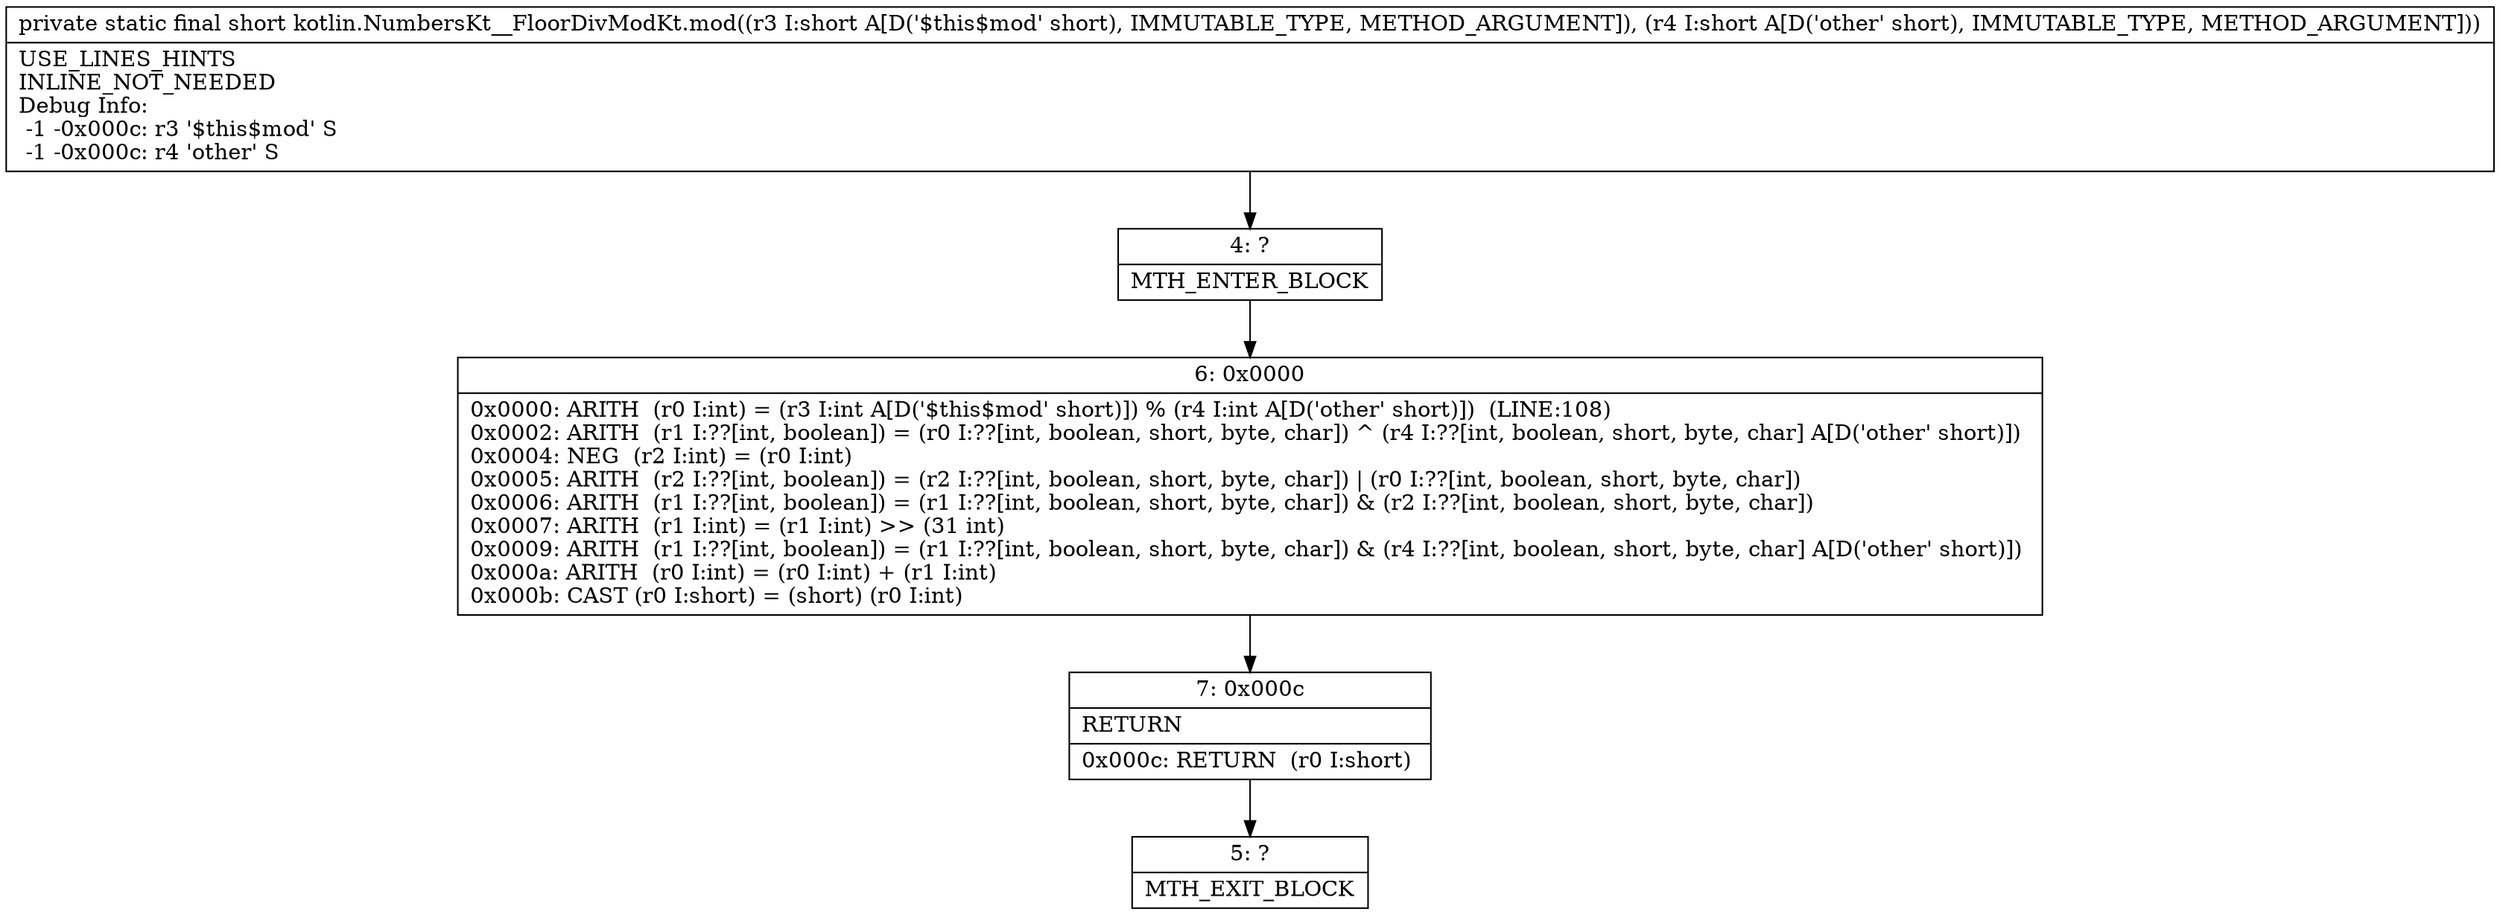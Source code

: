 digraph "CFG forkotlin.NumbersKt__FloorDivModKt.mod(SS)S" {
Node_4 [shape=record,label="{4\:\ ?|MTH_ENTER_BLOCK\l}"];
Node_6 [shape=record,label="{6\:\ 0x0000|0x0000: ARITH  (r0 I:int) = (r3 I:int A[D('$this$mod' short)]) % (r4 I:int A[D('other' short)])  (LINE:108)\l0x0002: ARITH  (r1 I:??[int, boolean]) = (r0 I:??[int, boolean, short, byte, char]) ^ (r4 I:??[int, boolean, short, byte, char] A[D('other' short)]) \l0x0004: NEG  (r2 I:int) = (r0 I:int) \l0x0005: ARITH  (r2 I:??[int, boolean]) = (r2 I:??[int, boolean, short, byte, char]) \| (r0 I:??[int, boolean, short, byte, char]) \l0x0006: ARITH  (r1 I:??[int, boolean]) = (r1 I:??[int, boolean, short, byte, char]) & (r2 I:??[int, boolean, short, byte, char]) \l0x0007: ARITH  (r1 I:int) = (r1 I:int) \>\> (31 int) \l0x0009: ARITH  (r1 I:??[int, boolean]) = (r1 I:??[int, boolean, short, byte, char]) & (r4 I:??[int, boolean, short, byte, char] A[D('other' short)]) \l0x000a: ARITH  (r0 I:int) = (r0 I:int) + (r1 I:int) \l0x000b: CAST (r0 I:short) = (short) (r0 I:int) \l}"];
Node_7 [shape=record,label="{7\:\ 0x000c|RETURN\l|0x000c: RETURN  (r0 I:short) \l}"];
Node_5 [shape=record,label="{5\:\ ?|MTH_EXIT_BLOCK\l}"];
MethodNode[shape=record,label="{private static final short kotlin.NumbersKt__FloorDivModKt.mod((r3 I:short A[D('$this$mod' short), IMMUTABLE_TYPE, METHOD_ARGUMENT]), (r4 I:short A[D('other' short), IMMUTABLE_TYPE, METHOD_ARGUMENT]))  | USE_LINES_HINTS\lINLINE_NOT_NEEDED\lDebug Info:\l  \-1 \-0x000c: r3 '$this$mod' S\l  \-1 \-0x000c: r4 'other' S\l}"];
MethodNode -> Node_4;Node_4 -> Node_6;
Node_6 -> Node_7;
Node_7 -> Node_5;
}

